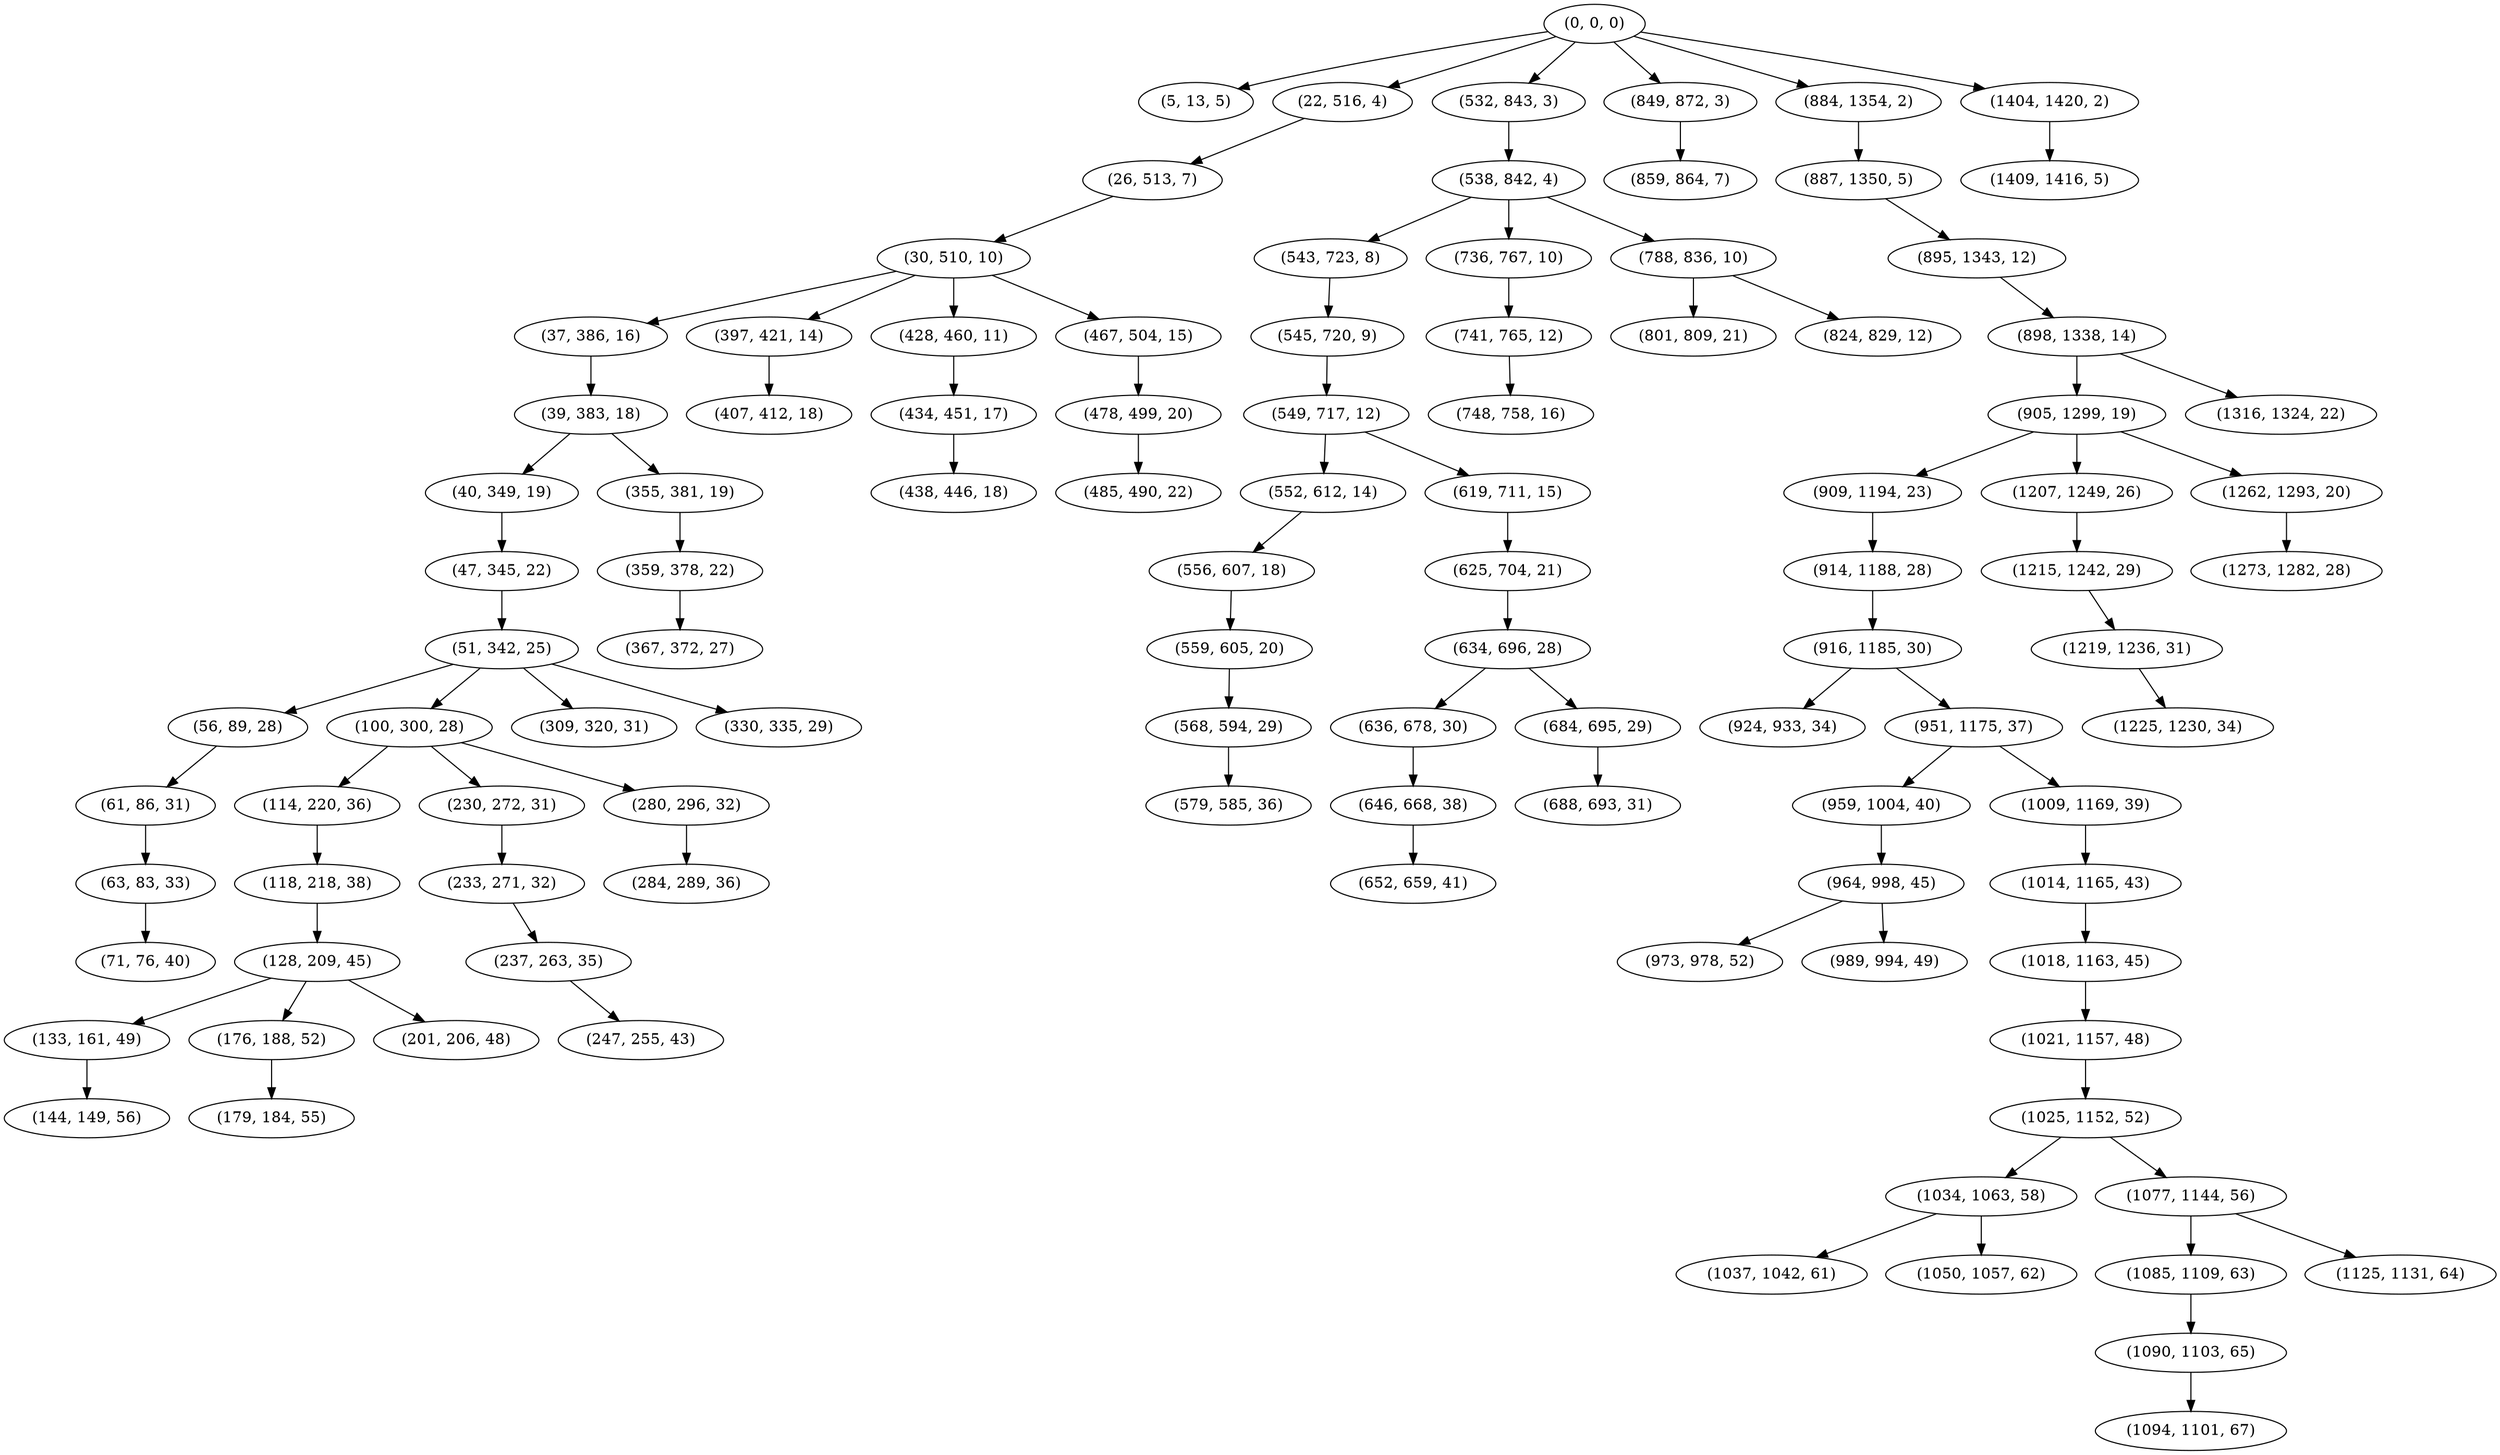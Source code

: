 digraph tree {
    "(0, 0, 0)";
    "(5, 13, 5)";
    "(22, 516, 4)";
    "(26, 513, 7)";
    "(30, 510, 10)";
    "(37, 386, 16)";
    "(39, 383, 18)";
    "(40, 349, 19)";
    "(47, 345, 22)";
    "(51, 342, 25)";
    "(56, 89, 28)";
    "(61, 86, 31)";
    "(63, 83, 33)";
    "(71, 76, 40)";
    "(100, 300, 28)";
    "(114, 220, 36)";
    "(118, 218, 38)";
    "(128, 209, 45)";
    "(133, 161, 49)";
    "(144, 149, 56)";
    "(176, 188, 52)";
    "(179, 184, 55)";
    "(201, 206, 48)";
    "(230, 272, 31)";
    "(233, 271, 32)";
    "(237, 263, 35)";
    "(247, 255, 43)";
    "(280, 296, 32)";
    "(284, 289, 36)";
    "(309, 320, 31)";
    "(330, 335, 29)";
    "(355, 381, 19)";
    "(359, 378, 22)";
    "(367, 372, 27)";
    "(397, 421, 14)";
    "(407, 412, 18)";
    "(428, 460, 11)";
    "(434, 451, 17)";
    "(438, 446, 18)";
    "(467, 504, 15)";
    "(478, 499, 20)";
    "(485, 490, 22)";
    "(532, 843, 3)";
    "(538, 842, 4)";
    "(543, 723, 8)";
    "(545, 720, 9)";
    "(549, 717, 12)";
    "(552, 612, 14)";
    "(556, 607, 18)";
    "(559, 605, 20)";
    "(568, 594, 29)";
    "(579, 585, 36)";
    "(619, 711, 15)";
    "(625, 704, 21)";
    "(634, 696, 28)";
    "(636, 678, 30)";
    "(646, 668, 38)";
    "(652, 659, 41)";
    "(684, 695, 29)";
    "(688, 693, 31)";
    "(736, 767, 10)";
    "(741, 765, 12)";
    "(748, 758, 16)";
    "(788, 836, 10)";
    "(801, 809, 21)";
    "(824, 829, 12)";
    "(849, 872, 3)";
    "(859, 864, 7)";
    "(884, 1354, 2)";
    "(887, 1350, 5)";
    "(895, 1343, 12)";
    "(898, 1338, 14)";
    "(905, 1299, 19)";
    "(909, 1194, 23)";
    "(914, 1188, 28)";
    "(916, 1185, 30)";
    "(924, 933, 34)";
    "(951, 1175, 37)";
    "(959, 1004, 40)";
    "(964, 998, 45)";
    "(973, 978, 52)";
    "(989, 994, 49)";
    "(1009, 1169, 39)";
    "(1014, 1165, 43)";
    "(1018, 1163, 45)";
    "(1021, 1157, 48)";
    "(1025, 1152, 52)";
    "(1034, 1063, 58)";
    "(1037, 1042, 61)";
    "(1050, 1057, 62)";
    "(1077, 1144, 56)";
    "(1085, 1109, 63)";
    "(1090, 1103, 65)";
    "(1094, 1101, 67)";
    "(1125, 1131, 64)";
    "(1207, 1249, 26)";
    "(1215, 1242, 29)";
    "(1219, 1236, 31)";
    "(1225, 1230, 34)";
    "(1262, 1293, 20)";
    "(1273, 1282, 28)";
    "(1316, 1324, 22)";
    "(1404, 1420, 2)";
    "(1409, 1416, 5)";
    "(0, 0, 0)" -> "(5, 13, 5)";
    "(0, 0, 0)" -> "(22, 516, 4)";
    "(0, 0, 0)" -> "(532, 843, 3)";
    "(0, 0, 0)" -> "(849, 872, 3)";
    "(0, 0, 0)" -> "(884, 1354, 2)";
    "(0, 0, 0)" -> "(1404, 1420, 2)";
    "(22, 516, 4)" -> "(26, 513, 7)";
    "(26, 513, 7)" -> "(30, 510, 10)";
    "(30, 510, 10)" -> "(37, 386, 16)";
    "(30, 510, 10)" -> "(397, 421, 14)";
    "(30, 510, 10)" -> "(428, 460, 11)";
    "(30, 510, 10)" -> "(467, 504, 15)";
    "(37, 386, 16)" -> "(39, 383, 18)";
    "(39, 383, 18)" -> "(40, 349, 19)";
    "(39, 383, 18)" -> "(355, 381, 19)";
    "(40, 349, 19)" -> "(47, 345, 22)";
    "(47, 345, 22)" -> "(51, 342, 25)";
    "(51, 342, 25)" -> "(56, 89, 28)";
    "(51, 342, 25)" -> "(100, 300, 28)";
    "(51, 342, 25)" -> "(309, 320, 31)";
    "(51, 342, 25)" -> "(330, 335, 29)";
    "(56, 89, 28)" -> "(61, 86, 31)";
    "(61, 86, 31)" -> "(63, 83, 33)";
    "(63, 83, 33)" -> "(71, 76, 40)";
    "(100, 300, 28)" -> "(114, 220, 36)";
    "(100, 300, 28)" -> "(230, 272, 31)";
    "(100, 300, 28)" -> "(280, 296, 32)";
    "(114, 220, 36)" -> "(118, 218, 38)";
    "(118, 218, 38)" -> "(128, 209, 45)";
    "(128, 209, 45)" -> "(133, 161, 49)";
    "(128, 209, 45)" -> "(176, 188, 52)";
    "(128, 209, 45)" -> "(201, 206, 48)";
    "(133, 161, 49)" -> "(144, 149, 56)";
    "(176, 188, 52)" -> "(179, 184, 55)";
    "(230, 272, 31)" -> "(233, 271, 32)";
    "(233, 271, 32)" -> "(237, 263, 35)";
    "(237, 263, 35)" -> "(247, 255, 43)";
    "(280, 296, 32)" -> "(284, 289, 36)";
    "(355, 381, 19)" -> "(359, 378, 22)";
    "(359, 378, 22)" -> "(367, 372, 27)";
    "(397, 421, 14)" -> "(407, 412, 18)";
    "(428, 460, 11)" -> "(434, 451, 17)";
    "(434, 451, 17)" -> "(438, 446, 18)";
    "(467, 504, 15)" -> "(478, 499, 20)";
    "(478, 499, 20)" -> "(485, 490, 22)";
    "(532, 843, 3)" -> "(538, 842, 4)";
    "(538, 842, 4)" -> "(543, 723, 8)";
    "(538, 842, 4)" -> "(736, 767, 10)";
    "(538, 842, 4)" -> "(788, 836, 10)";
    "(543, 723, 8)" -> "(545, 720, 9)";
    "(545, 720, 9)" -> "(549, 717, 12)";
    "(549, 717, 12)" -> "(552, 612, 14)";
    "(549, 717, 12)" -> "(619, 711, 15)";
    "(552, 612, 14)" -> "(556, 607, 18)";
    "(556, 607, 18)" -> "(559, 605, 20)";
    "(559, 605, 20)" -> "(568, 594, 29)";
    "(568, 594, 29)" -> "(579, 585, 36)";
    "(619, 711, 15)" -> "(625, 704, 21)";
    "(625, 704, 21)" -> "(634, 696, 28)";
    "(634, 696, 28)" -> "(636, 678, 30)";
    "(634, 696, 28)" -> "(684, 695, 29)";
    "(636, 678, 30)" -> "(646, 668, 38)";
    "(646, 668, 38)" -> "(652, 659, 41)";
    "(684, 695, 29)" -> "(688, 693, 31)";
    "(736, 767, 10)" -> "(741, 765, 12)";
    "(741, 765, 12)" -> "(748, 758, 16)";
    "(788, 836, 10)" -> "(801, 809, 21)";
    "(788, 836, 10)" -> "(824, 829, 12)";
    "(849, 872, 3)" -> "(859, 864, 7)";
    "(884, 1354, 2)" -> "(887, 1350, 5)";
    "(887, 1350, 5)" -> "(895, 1343, 12)";
    "(895, 1343, 12)" -> "(898, 1338, 14)";
    "(898, 1338, 14)" -> "(905, 1299, 19)";
    "(898, 1338, 14)" -> "(1316, 1324, 22)";
    "(905, 1299, 19)" -> "(909, 1194, 23)";
    "(905, 1299, 19)" -> "(1207, 1249, 26)";
    "(905, 1299, 19)" -> "(1262, 1293, 20)";
    "(909, 1194, 23)" -> "(914, 1188, 28)";
    "(914, 1188, 28)" -> "(916, 1185, 30)";
    "(916, 1185, 30)" -> "(924, 933, 34)";
    "(916, 1185, 30)" -> "(951, 1175, 37)";
    "(951, 1175, 37)" -> "(959, 1004, 40)";
    "(951, 1175, 37)" -> "(1009, 1169, 39)";
    "(959, 1004, 40)" -> "(964, 998, 45)";
    "(964, 998, 45)" -> "(973, 978, 52)";
    "(964, 998, 45)" -> "(989, 994, 49)";
    "(1009, 1169, 39)" -> "(1014, 1165, 43)";
    "(1014, 1165, 43)" -> "(1018, 1163, 45)";
    "(1018, 1163, 45)" -> "(1021, 1157, 48)";
    "(1021, 1157, 48)" -> "(1025, 1152, 52)";
    "(1025, 1152, 52)" -> "(1034, 1063, 58)";
    "(1025, 1152, 52)" -> "(1077, 1144, 56)";
    "(1034, 1063, 58)" -> "(1037, 1042, 61)";
    "(1034, 1063, 58)" -> "(1050, 1057, 62)";
    "(1077, 1144, 56)" -> "(1085, 1109, 63)";
    "(1077, 1144, 56)" -> "(1125, 1131, 64)";
    "(1085, 1109, 63)" -> "(1090, 1103, 65)";
    "(1090, 1103, 65)" -> "(1094, 1101, 67)";
    "(1207, 1249, 26)" -> "(1215, 1242, 29)";
    "(1215, 1242, 29)" -> "(1219, 1236, 31)";
    "(1219, 1236, 31)" -> "(1225, 1230, 34)";
    "(1262, 1293, 20)" -> "(1273, 1282, 28)";
    "(1404, 1420, 2)" -> "(1409, 1416, 5)";
}
